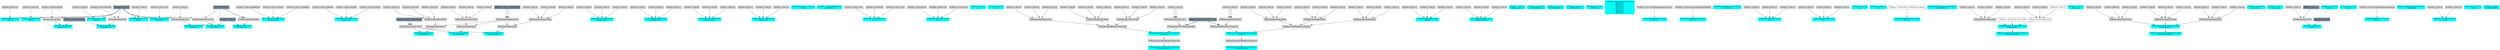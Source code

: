 digraph G {
node0 [shape="box" color="cyan" style="filled" label="VFXExpressionMax Float
Rate_a"]
node1 [shape="box" color="lightgray" style="filled" label="VFXValue`1 Float (16)"]
node2 [shape="box" color="lightslategray" style="filled" label="VFXValue`1 Float (0)"]
node3 [shape="box" color="cyan" style="filled" label="VFXExpressionMax Float
Rate_a"]
node4 [shape="box" color="lightgray" style="filled" label="VFXValue`1 Float (16)"]
node5 [shape="box" color="cyan" style="filled" label="VFXExpressionCombine Float3
bounds_center"]
node6 [shape="box" color="lightgray" style="filled" label="VFXValue`1 Float (-0.008661509)"]
node7 [shape="box" color="lightgray" style="filled" label="VFXValue`1 Float (1.401422)"]
node8 [shape="box" color="lightgray" style="filled" label="VFXValue`1 Float (-0.01848245)"]
node9 [shape="box" color="cyan" style="filled" label="VFXExpressionCombine Float3
bounds_size"]
node10 [shape="box" color="lightgray" style="filled" label="VFXValue`1 Float (3.004998)"]
node11 [shape="box" color="lightgray" style="filled" label="VFXValue`1 Float (3.960069)"]
node12 [shape="box" color="lightgray" style="filled" label="VFXValue`1 Float (3.060745)"]
node13 [shape="box" color="cyan" style="filled" label="VFXExpressionMin Float3
boundsPadding"]
node14 [shape="box" color="lightgray" style="filled" label="VFXExpressionMax Float3"]
node15 [shape="box" color="lightgray" style="filled" label="VFXExpressionCombine Float3"]
node16 [shape="box" color="lightgray" style="filled" label="VFXValue`1 Float (0.5)"]
node17 [shape="box" color="lightgray" style="filled" label="VFXValue`1 Float (0.5)"]
node18 [shape="box" color="lightgray" style="filled" label="VFXValue`1 Float (0.5)"]
node19 [shape="box" color="lightgray" style="filled" label="VFXExpressionCombine Float3"]
node20 [shape="box" color="lightslategray" style="filled" label="VFXValue`1 Float (-1.701412E+38)"]
node21 [shape="box" color="lightgray" style="filled" label="VFXExpressionCombine Float3"]
node22 [shape="box" color="lightslategray" style="filled" label="VFXValue`1 Float (1.701412E+38)"]
node23 [shape="box" color="cyan" style="filled" label="VFXExpressionCombine Float3
bounds_center"]
node24 [shape="box" color="lightgray" style="filled" label="VFXValue`1 Float (0)"]
node25 [shape="box" color="lightgray" style="filled" label="VFXValue`1 Float (0)"]
node26 [shape="box" color="lightgray" style="filled" label="VFXValue`1 Float (0)"]
node27 [shape="box" color="cyan" style="filled" label="VFXExpressionCombine Float3
bounds_size"]
node28 [shape="box" color="lightgray" style="filled" label="VFXValue`1 Float (1)"]
node29 [shape="box" color="lightgray" style="filled" label="VFXValue`1 Float (1)"]
node30 [shape="box" color="lightgray" style="filled" label="VFXValue`1 Float (1)"]
node31 [shape="box" color="cyan" style="filled" label="VFXExpressionMin Float3
boundsPadding"]
node32 [shape="box" color="lightgray" style="filled" label="VFXExpressionMax Float3"]
node33 [shape="box" color="lightgray" style="filled" label="VFXExpressionCombine Float3"]
node34 [shape="box" color="lightgray" style="filled" label="VFXValue`1 Float (0)"]
node35 [shape="box" color="lightgray" style="filled" label="VFXValue`1 Float (0)"]
node36 [shape="box" color="lightgray" style="filled" label="VFXValue`1 Float (0)"]
node37 [shape="box" color="cyan" style="filled" label="VFXExpressionCombine Float3
bounds_center"]
node38 [shape="box" color="lightgray" style="filled" label="VFXValue`1 Float (0)"]
node39 [shape="box" color="lightgray" style="filled" label="VFXValue`1 Float (0)"]
node40 [shape="box" color="lightgray" style="filled" label="VFXValue`1 Float (0)"]
node41 [shape="box" color="cyan" style="filled" label="VFXExpressionCombine Float3
bounds_size"]
node42 [shape="box" color="lightgray" style="filled" label="VFXValue`1 Float (1)"]
node43 [shape="box" color="lightgray" style="filled" label="VFXValue`1 Float (1)"]
node44 [shape="box" color="lightgray" style="filled" label="VFXValue`1 Float (1)"]
node45 [shape="box" color="cyan" style="filled" label="VFXExpressionMin Float3
boundsPadding"]
node46 [shape="box" color="lightgray" style="filled" label="VFXExpressionMax Float3"]
node47 [shape="box" color="lightgray" style="filled" label="VFXExpressionCombine Float3"]
node48 [shape="box" color="lightgray" style="filled" label="VFXValue`1 Float (0)"]
node49 [shape="box" color="lightgray" style="filled" label="VFXValue`1 Float (0)"]
node50 [shape="box" color="lightgray" style="filled" label="VFXValue`1 Float (0)"]
node51 [shape="box" color="cyan" style="filled" label="VFXMeshValue Mesh (1211248)
mesh"]
node52 [shape="box" color="cyan" style="filled" label="VFXValue`1 Uint32 (4294967295)
subMeshMask"]
node53 [shape="box" color="cyan" style="filled" label="VFXExpressionCombine Float3
A_a"]
node54 [shape="box" color="lightgray" style="filled" label="VFXValue`1 Float (-0.333)"]
node55 [shape="box" color="lightgray" style="filled" label="VFXValue`1 Float (0.32)"]
node56 [shape="box" color="lightgray" style="filled" label="VFXValue`1 Float (-0.333)"]
node57 [shape="box" color="cyan" style="filled" label="VFXExpressionCombine Float3
B_a"]
node58 [shape="box" color="lightgray" style="filled" label="VFXValue`1 Float (0.3333)"]
node59 [shape="box" color="lightgray" style="filled" label="VFXValue`1 Float (0.33)"]
node60 [shape="box" color="lightgray" style="filled" label="VFXValue`1 Float (0.333)"]
node61 [shape="box" color="cyan" style="filled" label="VFXValue`1 Float (1)
A_b"]
node62 [shape="box" color="cyan" style="filled" label="VFXValue`1 Float (3)
B_b"]
node63 [shape="box" color="cyan" style="filled" label="VFXExpressionMin Float
arcSphere_arc_c"]
node64 [shape="box" color="lightgray" style="filled" label="VFXExpressionMax Float"]
node65 [shape="box" color="lightgray" style="filled" label="VFXValue`1 Float (6.283185)"]
node66 [shape="box" color="lightslategray" style="filled" label="VFXValue`1 Float (6.283185)"]
node67 [shape="box" color="cyan" style="filled" label="VFXExpressionTransformMatrix Matrix4x4
transform_c"]
node68 [shape="box" color="lightgray" style="filled" label="VFXExpressionTRSToMatrix Matrix4x4"]
node69 [shape="box" color="lightgray" style="filled" label="VFXExpressionCombine Float3"]
node70 [shape="box" color="lightgray" style="filled" label="VFXValue`1 Float (0)"]
node71 [shape="box" color="lightgray" style="filled" label="VFXValue`1 Float (0)"]
node72 [shape="box" color="lightgray" style="filled" label="VFXValue`1 Float (0)"]
node73 [shape="box" color="lightgray" style="filled" label="VFXExpressionCombine Float3"]
node74 [shape="box" color="lightgray" style="filled" label="VFXValue`1 Float (0)"]
node75 [shape="box" color="lightgray" style="filled" label="VFXValue`1 Float (0)"]
node76 [shape="box" color="lightgray" style="filled" label="VFXValue`1 Float (0)"]
node77 [shape="box" color="lightgray" style="filled" label="VFXExpressionCombine Float3"]
node78 [shape="box" color="lightgray" style="filled" label="VFXValue`1 Float (1)"]
node79 [shape="box" color="lightgray" style="filled" label="VFXValue`1 Float (1)"]
node80 [shape="box" color="lightgray" style="filled" label="VFXValue`1 Float (1)"]
node81 [shape="box" color="lightgray" style="filled" label="VFXExpressionTRSToMatrix Matrix4x4"]
node82 [shape="box" color="lightslategray" style="filled" label="VFXValue`1 Float3 ((0.00, 0.00, 0.00))"]
node83 [shape="box" color="lightgray" style="filled" label="VFXExpressionCombine Float3"]
node84 [shape="box" color="lightgray" style="filled" label="VFXValue`1 Float (5)"]
node85 [shape="box" color="cyan" style="filled" label="VFXExpressionTransposeMatrix Matrix4x4
inverseTranspose_c"]
node86 [shape="box" color="lightgray" style="filled" label="VFXExpressionInverseTRSMatrix Matrix4x4"]
node87 [shape="box" color="cyan" style="filled" label="VFXExpressionPow Float
volumeFactor_c"]
node88 [shape="box" color="lightgray" style="filled" label="VFXExpressionSubtract Float"]
node89 [shape="box" color="lightslategray" style="filled" label="VFXValue`1 Float (1)"]
node90 [shape="box" color="lightslategray" style="filled" label="VFXValue`1 Float (3)"]
node91 [shape="box" color="cyan" style="filled" label="VFXExpressionCombine Float3
Scale_d"]
node92 [shape="box" color="lightgray" style="filled" label="VFXValue`1 Float (1)"]
node93 [shape="box" color="lightgray" style="filled" label="VFXValue`1 Float (1)"]
node94 [shape="box" color="lightgray" style="filled" label="VFXValue`1 Float (1)"]
node95 [shape="box" color="cyan" style="filled" label="VFXExpressionCombine Float3
Sphere_center_a"]
node96 [shape="box" color="lightgray" style="filled" label="VFXValue`1 Float (0)"]
node97 [shape="box" color="lightgray" style="filled" label="VFXValue`1 Float (0)"]
node98 [shape="box" color="lightgray" style="filled" label="VFXValue`1 Float (0)"]
node99 [shape="box" color="cyan" style="filled" label="VFXValue`1 Float (0)
Sphere_radius_a"]
node100 [shape="box" color="cyan" style="filled" label="VFXValue`1 Float (6.09)
attractionSpeed_a"]
node101 [shape="box" color="cyan" style="filled" label="VFXValue`1 Float (20)
attractionForce_a"]
node102 [shape="box" color="cyan" style="filled" label="VFXValue`1 Float (0.15)
stickDistance_a"]
node103 [shape="box" color="cyan" style="filled" label="VFXValue`1 Float (50)
stickForce_a"]
node104 [shape="box" color="cyan" style="filled" label="VFXBuiltInExpression Float (DeltaTime)
deltaTime_a
deltaTime_b
deltaTime_c
deltaTime_a
deltaTime_b
deltaTime_c
deltaTime_d
deltaTime_e"]
node105 [shape="box" color="cyan" style="filled" label="VFXExpressionBakeCurve Float4
Size_b"]
node106 [shape="box" color="lightgray" style="filled" label="VFXValue`1 Curve (UnityEngine.AnimationCurve)"]
node107 [shape="box" color="cyan" style="filled" label="VFXExpressionBakeGradient Float2
Color_c"]
node108 [shape="box" color="lightgray" style="filled" label="VFXValue`1 ColorGradient (UnityEngine.Gradient)"]
node109 [shape="box" color="cyan" style="filled" label="VFXTexture2DValue Texture2D (1346)
mainTexture"]
node110 [shape="box" color="cyan" style="filled" label="VFXExpressionCombine Float3
A_a"]
node111 [shape="box" color="lightgray" style="filled" label="VFXValue`1 Float (-1)"]
node112 [shape="box" color="lightgray" style="filled" label="VFXValue`1 Float (1)"]
node113 [shape="box" color="lightgray" style="filled" label="VFXValue`1 Float (-1)"]
node114 [shape="box" color="cyan" style="filled" label="VFXExpressionCombine Float3
B_a"]
node115 [shape="box" color="lightgray" style="filled" label="VFXValue`1 Float (1)"]
node116 [shape="box" color="lightgray" style="filled" label="VFXValue`1 Float (1)"]
node117 [shape="box" color="lightgray" style="filled" label="VFXValue`1 Float (1)"]
node118 [shape="box" color="cyan" style="filled" label="VFXValue`1 Float (1)
A_b"]
node119 [shape="box" color="cyan" style="filled" label="VFXValue`1 Float (10)
B_b"]
node120 [shape="box" color="cyan" style="filled" label="VFXExpressionMin Float
arcSphere_arc_c"]
node121 [shape="box" color="lightgray" style="filled" label="VFXExpressionMax Float"]
node122 [shape="box" color="lightgray" style="filled" label="VFXValue`1 Float (6.283185)"]
node123 [shape="box" color="cyan" style="filled" label="VFXExpressionTransformMatrix Matrix4x4
transform_c"]
node124 [shape="box" color="lightgray" style="filled" label="VFXExpressionTRSToMatrix Matrix4x4"]
node125 [shape="box" color="lightgray" style="filled" label="VFXExpressionCombine Float3"]
node126 [shape="box" color="lightgray" style="filled" label="VFXValue`1 Float (0)"]
node127 [shape="box" color="lightgray" style="filled" label="VFXValue`1 Float (0)"]
node128 [shape="box" color="lightgray" style="filled" label="VFXValue`1 Float (0)"]
node129 [shape="box" color="lightgray" style="filled" label="VFXExpressionCombine Float3"]
node130 [shape="box" color="lightgray" style="filled" label="VFXValue`1 Float (0)"]
node131 [shape="box" color="lightgray" style="filled" label="VFXValue`1 Float (0)"]
node132 [shape="box" color="lightgray" style="filled" label="VFXValue`1 Float (0)"]
node133 [shape="box" color="lightgray" style="filled" label="VFXExpressionCombine Float3"]
node134 [shape="box" color="lightgray" style="filled" label="VFXValue`1 Float (1)"]
node135 [shape="box" color="lightgray" style="filled" label="VFXValue`1 Float (1)"]
node136 [shape="box" color="lightgray" style="filled" label="VFXValue`1 Float (1)"]
node137 [shape="box" color="lightgray" style="filled" label="VFXExpressionTRSToMatrix Matrix4x4"]
node138 [shape="box" color="lightgray" style="filled" label="VFXExpressionCombine Float3"]
node139 [shape="box" color="lightgray" style="filled" label="VFXValue`1 Float (1)"]
node140 [shape="box" color="cyan" style="filled" label="VFXExpressionTransposeMatrix Matrix4x4
inverseTranspose_c"]
node141 [shape="box" color="lightgray" style="filled" label="VFXExpressionInverseTRSMatrix Matrix4x4"]
node142 [shape="box" color="cyan" style="filled" label="VFXExpressionPow Float
volumeFactor_c"]
node143 [shape="box" color="lightgray" style="filled" label="VFXExpressionSubtract Float"]
node144 [shape="box" color="cyan" style="filled" label="VFXExpressionBakeGradient Float2
Color_d"]
node145 [shape="box" label="VFXValue`1 ColorGradient (UnityEngine.Gradient)"]
node146 [shape="box" color="cyan" style="filled" label="VFXTexture3DValue Texture3D (204272)
VectorField_a"]
node147 [shape="box" color="cyan" style="filled" label="VFXExpressionInverseTRSMatrix Matrix4x4
InvFieldTransform_a"]
node148 [shape="box" color="cyan" style="filled" label="VFXExpressionTRSToMatrix Matrix4x4
FieldTransform_a"]
node149 [shape="box" color="lightgray" style="filled" label="VFXExpressionCombine Float3"]
node150 [shape="box" color="lightgray" style="filled" label="VFXValue`1 Float (0)"]
node151 [shape="box" color="lightgray" style="filled" label="VFXValue`1 Float (0)"]
node152 [shape="box" color="lightgray" style="filled" label="VFXValue`1 Float (0)"]
node153 [shape="box" label="VFXValue`1 Float3 ((0.00, 0.00, 0.00))"]
node154 [shape="box" label="VFXExpressionCombine Float3"]
node155 [shape="box" color="lightgray" style="filled" label="VFXValue`1 Float (1)"]
node156 [shape="box" color="lightgray" style="filled" label="VFXValue`1 Float (1)"]
node157 [shape="box" label="VFXValue`1 Float (0)"]
node158 [shape="box" color="cyan" style="filled" label="VFXValue`1 Float (1)
Intensity_a"]
node159 [shape="box" color="cyan" style="filled" label="VFXExpressionMax Float
Drag_a"]
node160 [shape="box" color="lightgray" style="filled" label="VFXValue`1 Float (4)"]
node161 [shape="box" color="cyan" style="filled" label="VFXExpressionInverseTRSMatrix Matrix4x4
InvFieldTransform_b"]
node162 [shape="box" color="cyan" style="filled" label="VFXExpressionTRSToMatrix Matrix4x4
FieldTransform_b"]
node163 [shape="box" color="lightgray" style="filled" label="VFXExpressionCombine Float3"]
node164 [shape="box" color="lightgray" style="filled" label="VFXValue`1 Float (0)"]
node165 [shape="box" color="lightgray" style="filled" label="VFXValue`1 Float (0)"]
node166 [shape="box" color="lightgray" style="filled" label="VFXValue`1 Float (0)"]
node167 [shape="box" color="lightgray" style="filled" label="VFXExpressionCombine Float3"]
node168 [shape="box" color="lightgray" style="filled" label="VFXValue`1 Float (0)"]
node169 [shape="box" color="lightgray" style="filled" label="VFXValue`1 Float (0)"]
node170 [shape="box" color="lightgray" style="filled" label="VFXValue`1 Float (0)"]
node171 [shape="box" color="lightgray" style="filled" label="VFXExpressionCombine Float3"]
node172 [shape="box" color="lightgray" style="filled" label="VFXValue`1 Float (1)"]
node173 [shape="box" color="lightgray" style="filled" label="VFXValue`1 Float (1)"]
node174 [shape="box" color="lightgray" style="filled" label="VFXValue`1 Float (1)"]
node175 [shape="box" color="cyan" style="filled" label="VFXValue`1 Float (2.66)
Intensity_b"]
node176 [shape="box" color="cyan" style="filled" label="VFXExpressionMax Float
Drag_b"]
node177 [shape="box" color="lightgray" style="filled" label="VFXValue`1 Float (1)"]
node178 [shape="box" color="cyan" style="filled" label="VFXValue`1 Float (1)
frequency_b"]
node179 [shape="box" color="cyan" style="filled" label="VFXExpressionMin Int32
octaves_b"]
node180 [shape="box" color="lightgray" style="filled" label="VFXExpressionMax Int32"]
node181 [shape="box" color="lightgray" style="filled" label="VFXValue`1 Int32 (1)"]
node182 [shape="box" color="lightslategray" style="filled" label="VFXValue`1 Int32 (1)"]
node183 [shape="box" color="lightslategray" style="filled" label="VFXValue`1 Int32 (8)"]
node184 [shape="box" color="cyan" style="filled" label="VFXExpressionMin Float
roughness_b"]
node185 [shape="box" color="lightgray" style="filled" label="VFXExpressionMax Float"]
node186 [shape="box" color="lightgray" style="filled" label="VFXValue`1 Float (1)"]
node187 [shape="box" color="cyan" style="filled" label="VFXExpressionMax Float
lacunarity_b"]
node188 [shape="box" color="lightgray" style="filled" label="VFXValue`1 Float (1.81)"]
node189 [shape="box" color="cyan" style="filled" label="VFXValue`1 Float (30)
Rate_c"]
node190 [shape="box" color="cyan" style="filled" label="VFXValue`1 Float (10)
Size_a"]
node191 [shape="box" color="cyan" style="filled" label="VFXExpressionBakeCurve Float4
Size_b"]
node192 [shape="box" color="lightgray" style="filled" label="VFXValue`1 Curve (UnityEngine.AnimationCurve)"]
node193 [shape="box" color="cyan" style="filled" label="VFXTexture2DValue Texture2D (1346)
mainTexture"]
node194 [shape="box" color="cyan" style="filled" label="VFXExpressionCombine Float2
_speed"]
node195 [shape="box" color="lightgray" style="filled" label="VFXValue`1 Float (1)"]
node196 [shape="box" color="lightgray" style="filled" label="VFXValue`1 Float (0.5)"]
node197 [shape="box" color="cyan" style="filled" label="VFXValue`1 Float (0.5)
_alpha"]
node198 [shape="box" color="cyan" style="filled" label="VFXValue`1 Float (0)
_alphaThreshold"]
node1 -> node0 [headlabel="0"]
node2 -> node0 [headlabel="1"]
node4 -> node3 [headlabel="0"]
node2 -> node3 [headlabel="1"]
node6 -> node5 [headlabel="0"]
node7 -> node5 [headlabel="1"]
node8 -> node5 [headlabel="2"]
node10 -> node9 [headlabel="0"]
node11 -> node9 [headlabel="1"]
node12 -> node9 [headlabel="2"]
node14 -> node13 [headlabel="0"]
node21 -> node13 [headlabel="1"]
node15 -> node14 [headlabel="0"]
node19 -> node14 [headlabel="1"]
node16 -> node15 [headlabel="0"]
node17 -> node15 [headlabel="1"]
node18 -> node15 [headlabel="2"]
node20 -> node19 [headlabel="0"]
node20 -> node19 [headlabel="1"]
node20 -> node19 [headlabel="2"]
node22 -> node21 [headlabel="0"]
node22 -> node21 [headlabel="1"]
node22 -> node21 [headlabel="2"]
node24 -> node23 [headlabel="0"]
node25 -> node23 [headlabel="1"]
node26 -> node23 [headlabel="2"]
node28 -> node27 [headlabel="0"]
node29 -> node27 [headlabel="1"]
node30 -> node27 [headlabel="2"]
node32 -> node31 [headlabel="0"]
node21 -> node31 [headlabel="1"]
node33 -> node32 [headlabel="0"]
node19 -> node32 [headlabel="1"]
node34 -> node33 [headlabel="0"]
node35 -> node33 [headlabel="1"]
node36 -> node33 [headlabel="2"]
node38 -> node37 [headlabel="0"]
node39 -> node37 [headlabel="1"]
node40 -> node37 [headlabel="2"]
node42 -> node41 [headlabel="0"]
node43 -> node41 [headlabel="1"]
node44 -> node41 [headlabel="2"]
node46 -> node45 [headlabel="0"]
node21 -> node45 [headlabel="1"]
node47 -> node46 [headlabel="0"]
node19 -> node46 [headlabel="1"]
node48 -> node47 [headlabel="0"]
node49 -> node47 [headlabel="1"]
node50 -> node47 [headlabel="2"]
node54 -> node53 [headlabel="0"]
node55 -> node53 [headlabel="1"]
node56 -> node53 [headlabel="2"]
node58 -> node57 [headlabel="0"]
node59 -> node57 [headlabel="1"]
node60 -> node57 [headlabel="2"]
node64 -> node63 [headlabel="0"]
node66 -> node63 [headlabel="1"]
node65 -> node64 [headlabel="0"]
node2 -> node64 [headlabel="1"]
node68 -> node67 [headlabel="0"]
node81 -> node67 [headlabel="1"]
node69 -> node68 [headlabel="0"]
node73 -> node68 [headlabel="1"]
node77 -> node68 [headlabel="2"]
node70 -> node69 [headlabel="0"]
node71 -> node69 [headlabel="1"]
node72 -> node69 [headlabel="2"]
node74 -> node73 [headlabel="0"]
node75 -> node73 [headlabel="1"]
node76 -> node73 [headlabel="2"]
node78 -> node77 [headlabel="0"]
node79 -> node77 [headlabel="1"]
node80 -> node77 [headlabel="2"]
node82 -> node81 [headlabel="0"]
node82 -> node81 [headlabel="1"]
node83 -> node81 [headlabel="2"]
node84 -> node83 [headlabel="0"]
node84 -> node83 [headlabel="1"]
node84 -> node83 [headlabel="2"]
node86 -> node85 
node67 -> node86 
node88 -> node87 [headlabel="0"]
node90 -> node87 [headlabel="1"]
node89 -> node88 [headlabel="0"]
node2 -> node88 [headlabel="1"]
node92 -> node91 [headlabel="0"]
node93 -> node91 [headlabel="1"]
node94 -> node91 [headlabel="2"]
node96 -> node95 [headlabel="0"]
node97 -> node95 [headlabel="1"]
node98 -> node95 [headlabel="2"]
node106 -> node105 
node108 -> node107 
node111 -> node110 [headlabel="0"]
node112 -> node110 [headlabel="1"]
node113 -> node110 [headlabel="2"]
node115 -> node114 [headlabel="0"]
node116 -> node114 [headlabel="1"]
node117 -> node114 [headlabel="2"]
node121 -> node120 [headlabel="0"]
node66 -> node120 [headlabel="1"]
node122 -> node121 [headlabel="0"]
node2 -> node121 [headlabel="1"]
node124 -> node123 [headlabel="0"]
node137 -> node123 [headlabel="1"]
node125 -> node124 [headlabel="0"]
node129 -> node124 [headlabel="1"]
node133 -> node124 [headlabel="2"]
node126 -> node125 [headlabel="0"]
node127 -> node125 [headlabel="1"]
node128 -> node125 [headlabel="2"]
node130 -> node129 [headlabel="0"]
node131 -> node129 [headlabel="1"]
node132 -> node129 [headlabel="2"]
node134 -> node133 [headlabel="0"]
node135 -> node133 [headlabel="1"]
node136 -> node133 [headlabel="2"]
node82 -> node137 [headlabel="0"]
node82 -> node137 [headlabel="1"]
node138 -> node137 [headlabel="2"]
node139 -> node138 [headlabel="0"]
node139 -> node138 [headlabel="1"]
node139 -> node138 [headlabel="2"]
node141 -> node140 
node123 -> node141 
node143 -> node142 [headlabel="0"]
node90 -> node142 [headlabel="1"]
node89 -> node143 [headlabel="0"]
node89 -> node143 [headlabel="1"]
node145 -> node144 
node148 -> node147 
node149 -> node148 [headlabel="0"]
node153 -> node148 [headlabel="1"]
node154 -> node148 [headlabel="2"]
node150 -> node149 [headlabel="0"]
node151 -> node149 [headlabel="1"]
node152 -> node149 [headlabel="2"]
node155 -> node154 [headlabel="0"]
node156 -> node154 [headlabel="1"]
node157 -> node154 [headlabel="2"]
node160 -> node159 [headlabel="0"]
node2 -> node159 [headlabel="1"]
node162 -> node161 
node163 -> node162 [headlabel="0"]
node167 -> node162 [headlabel="1"]
node171 -> node162 [headlabel="2"]
node164 -> node163 [headlabel="0"]
node165 -> node163 [headlabel="1"]
node166 -> node163 [headlabel="2"]
node168 -> node167 [headlabel="0"]
node169 -> node167 [headlabel="1"]
node170 -> node167 [headlabel="2"]
node172 -> node171 [headlabel="0"]
node173 -> node171 [headlabel="1"]
node174 -> node171 [headlabel="2"]
node177 -> node176 [headlabel="0"]
node2 -> node176 [headlabel="1"]
node180 -> node179 [headlabel="0"]
node183 -> node179 [headlabel="1"]
node181 -> node180 [headlabel="0"]
node182 -> node180 [headlabel="1"]
node185 -> node184 [headlabel="0"]
node89 -> node184 [headlabel="1"]
node186 -> node185 [headlabel="0"]
node2 -> node185 [headlabel="1"]
node188 -> node187 [headlabel="0"]
node2 -> node187 [headlabel="1"]
node192 -> node191 
node195 -> node194 [headlabel="0"]
node196 -> node194 [headlabel="1"]
}
